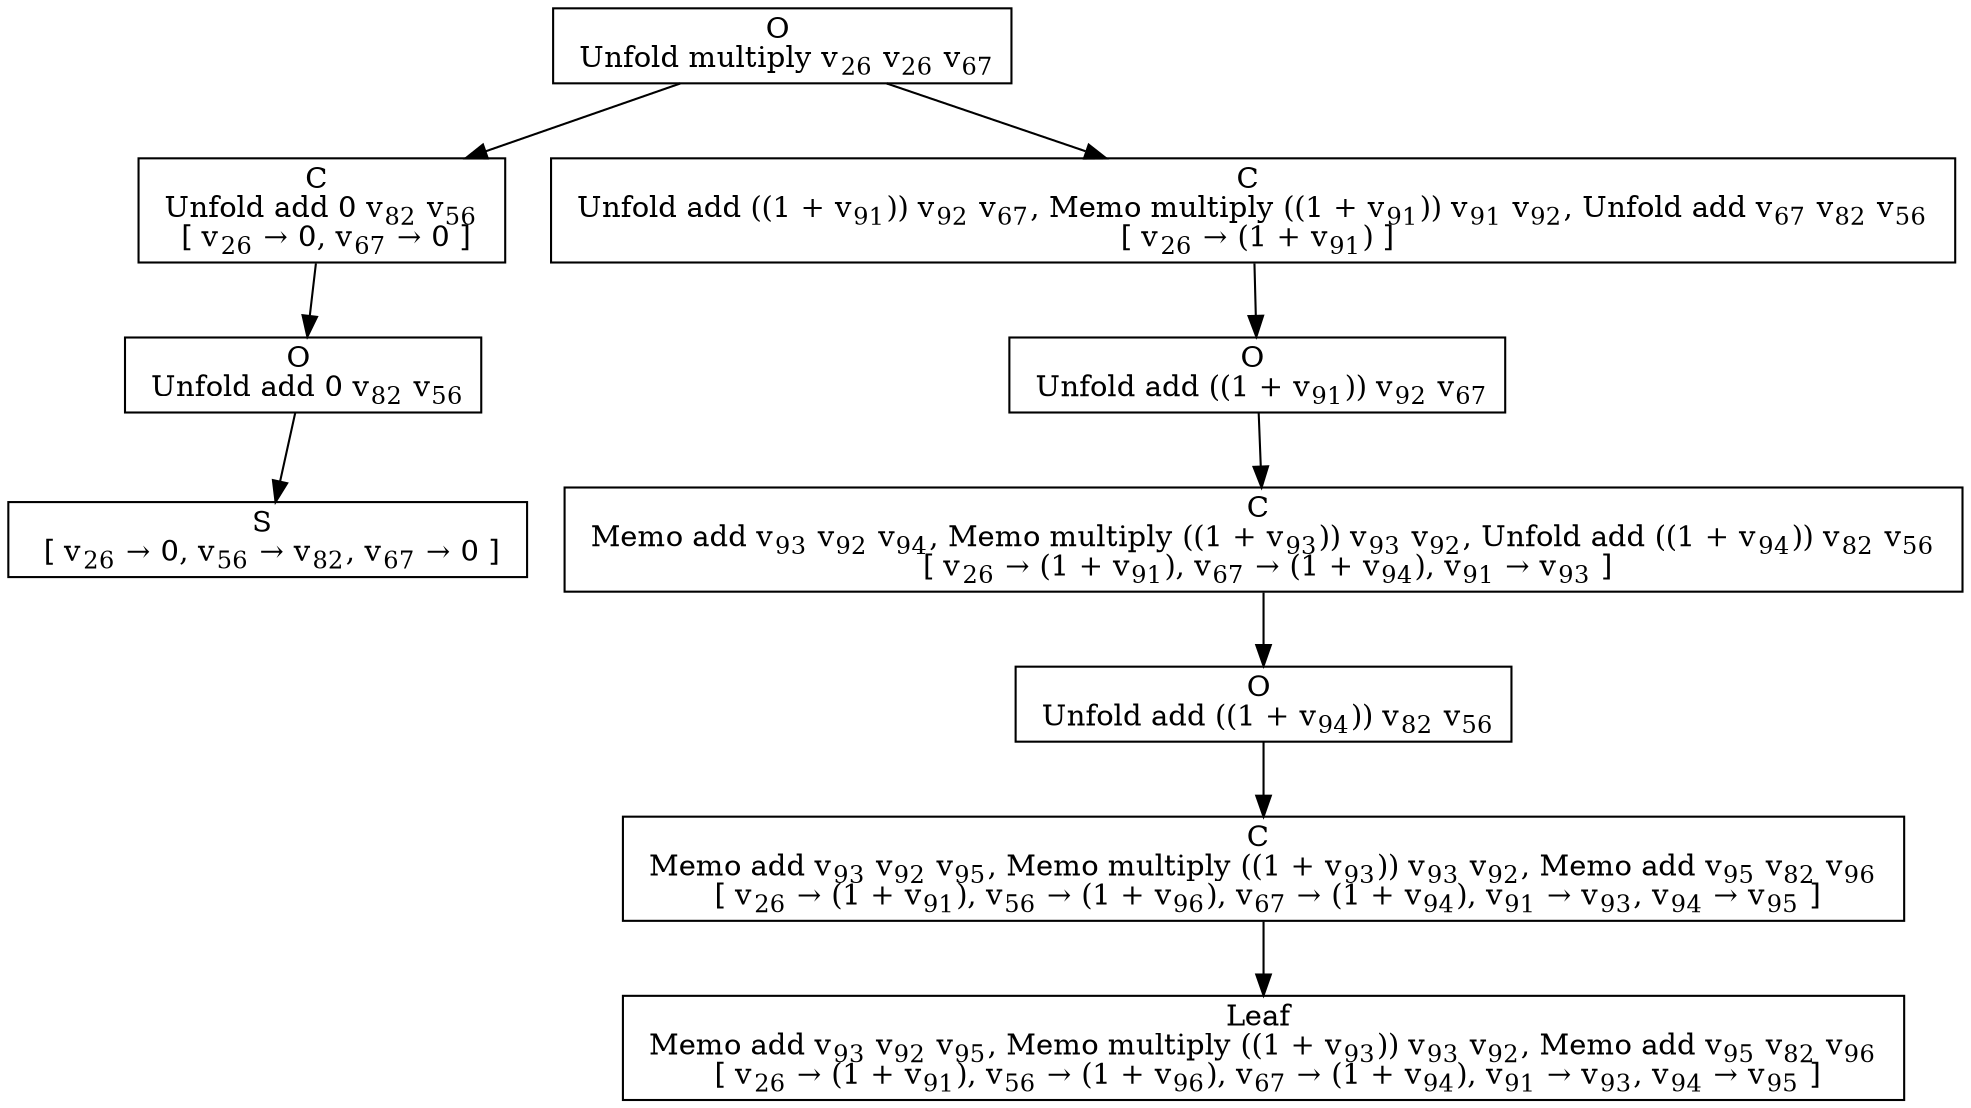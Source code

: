 digraph {
    graph [rankdir=TB
          ,bgcolor=transparent];
    node [shape=box
         ,fillcolor=white
         ,style=filled];
    0 [label=<O <BR/> Unfold multiply v<SUB>26</SUB> v<SUB>26</SUB> v<SUB>67</SUB>>];
    1 [label=<C <BR/> Unfold add 0 v<SUB>82</SUB> v<SUB>56</SUB> <BR/>  [ v<SUB>26</SUB> &rarr; 0, v<SUB>67</SUB> &rarr; 0 ] >];
    2 [label=<C <BR/> Unfold add ((1 + v<SUB>91</SUB>)) v<SUB>92</SUB> v<SUB>67</SUB>, Memo multiply ((1 + v<SUB>91</SUB>)) v<SUB>91</SUB> v<SUB>92</SUB>, Unfold add v<SUB>67</SUB> v<SUB>82</SUB> v<SUB>56</SUB> <BR/>  [ v<SUB>26</SUB> &rarr; (1 + v<SUB>91</SUB>) ] >];
    3 [label=<O <BR/> Unfold add 0 v<SUB>82</SUB> v<SUB>56</SUB>>];
    4 [label=<S <BR/>  [ v<SUB>26</SUB> &rarr; 0, v<SUB>56</SUB> &rarr; v<SUB>82</SUB>, v<SUB>67</SUB> &rarr; 0 ] >];
    5 [label=<O <BR/> Unfold add ((1 + v<SUB>91</SUB>)) v<SUB>92</SUB> v<SUB>67</SUB>>];
    6 [label=<C <BR/> Memo add v<SUB>93</SUB> v<SUB>92</SUB> v<SUB>94</SUB>, Memo multiply ((1 + v<SUB>93</SUB>)) v<SUB>93</SUB> v<SUB>92</SUB>, Unfold add ((1 + v<SUB>94</SUB>)) v<SUB>82</SUB> v<SUB>56</SUB> <BR/>  [ v<SUB>26</SUB> &rarr; (1 + v<SUB>91</SUB>), v<SUB>67</SUB> &rarr; (1 + v<SUB>94</SUB>), v<SUB>91</SUB> &rarr; v<SUB>93</SUB> ] >];
    7 [label=<O <BR/> Unfold add ((1 + v<SUB>94</SUB>)) v<SUB>82</SUB> v<SUB>56</SUB>>];
    8 [label=<C <BR/> Memo add v<SUB>93</SUB> v<SUB>92</SUB> v<SUB>95</SUB>, Memo multiply ((1 + v<SUB>93</SUB>)) v<SUB>93</SUB> v<SUB>92</SUB>, Memo add v<SUB>95</SUB> v<SUB>82</SUB> v<SUB>96</SUB> <BR/>  [ v<SUB>26</SUB> &rarr; (1 + v<SUB>91</SUB>), v<SUB>56</SUB> &rarr; (1 + v<SUB>96</SUB>), v<SUB>67</SUB> &rarr; (1 + v<SUB>94</SUB>), v<SUB>91</SUB> &rarr; v<SUB>93</SUB>, v<SUB>94</SUB> &rarr; v<SUB>95</SUB> ] >];
    9 [label=<Leaf <BR/> Memo add v<SUB>93</SUB> v<SUB>92</SUB> v<SUB>95</SUB>, Memo multiply ((1 + v<SUB>93</SUB>)) v<SUB>93</SUB> v<SUB>92</SUB>, Memo add v<SUB>95</SUB> v<SUB>82</SUB> v<SUB>96</SUB> <BR/>  [ v<SUB>26</SUB> &rarr; (1 + v<SUB>91</SUB>), v<SUB>56</SUB> &rarr; (1 + v<SUB>96</SUB>), v<SUB>67</SUB> &rarr; (1 + v<SUB>94</SUB>), v<SUB>91</SUB> &rarr; v<SUB>93</SUB>, v<SUB>94</SUB> &rarr; v<SUB>95</SUB> ] >];
    0 -> 1 [label=""];
    0 -> 2 [label=""];
    1 -> 3 [label=""];
    2 -> 5 [label=""];
    3 -> 4 [label=""];
    5 -> 6 [label=""];
    6 -> 7 [label=""];
    7 -> 8 [label=""];
    8 -> 9 [label=""];
}